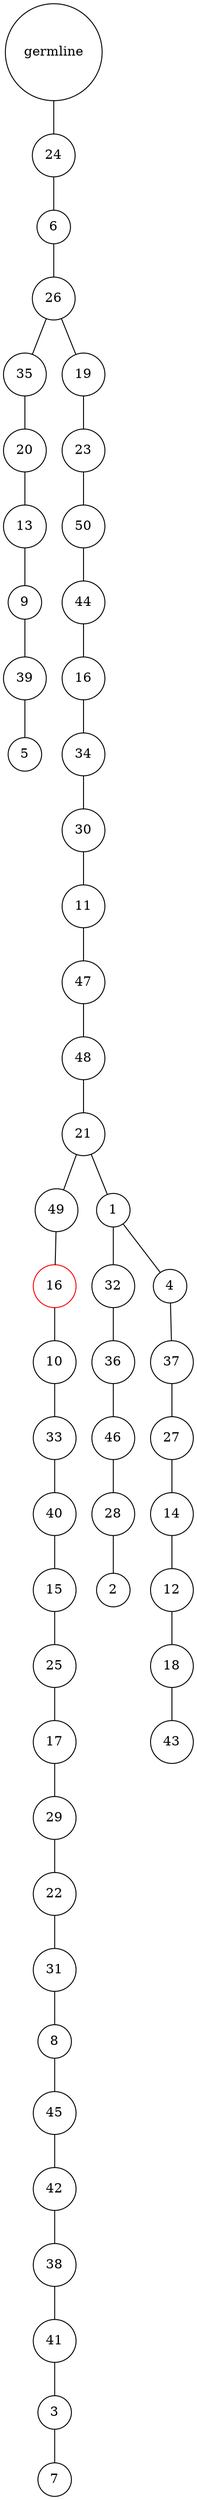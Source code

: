 graph {
	rankdir=UD;
	splines=line;
	node [shape=circle]
	"0x7f961240e6a0" [label="germline"];
	"0x7f961240e6d0" [label="24"];
	"0x7f961240e6a0" -- "0x7f961240e6d0" ;
	"0x7f961240e700" [label="6"];
	"0x7f961240e6d0" -- "0x7f961240e700" ;
	"0x7f961240e730" [label="26"];
	"0x7f961240e700" -- "0x7f961240e730" ;
	"0x7f961240e760" [label="35"];
	"0x7f961240e730" -- "0x7f961240e760" ;
	"0x7f961240e790" [label="20"];
	"0x7f961240e760" -- "0x7f961240e790" ;
	"0x7f961240e7c0" [label="13"];
	"0x7f961240e790" -- "0x7f961240e7c0" ;
	"0x7f961240e7f0" [label="9"];
	"0x7f961240e7c0" -- "0x7f961240e7f0" ;
	"0x7f961240e820" [label="39"];
	"0x7f961240e7f0" -- "0x7f961240e820" ;
	"0x7f961240e850" [label="5"];
	"0x7f961240e820" -- "0x7f961240e850" ;
	"0x7f961240e880" [label="19"];
	"0x7f961240e730" -- "0x7f961240e880" ;
	"0x7f961240e8b0" [label="23"];
	"0x7f961240e880" -- "0x7f961240e8b0" ;
	"0x7f961240e8e0" [label="50"];
	"0x7f961240e8b0" -- "0x7f961240e8e0" ;
	"0x7f961240e910" [label="44"];
	"0x7f961240e8e0" -- "0x7f961240e910" ;
	"0x7f961240e940" [label="16"];
	"0x7f961240e910" -- "0x7f961240e940" ;
	"0x7f961240e970" [label="34"];
	"0x7f961240e940" -- "0x7f961240e970" ;
	"0x7f961240e9a0" [label="30"];
	"0x7f961240e970" -- "0x7f961240e9a0" ;
	"0x7f961240e9d0" [label="11"];
	"0x7f961240e9a0" -- "0x7f961240e9d0" ;
	"0x7f961240ea00" [label="47"];
	"0x7f961240e9d0" -- "0x7f961240ea00" ;
	"0x7f961240ea30" [label="48"];
	"0x7f961240ea00" -- "0x7f961240ea30" ;
	"0x7f961240ea60" [label="21"];
	"0x7f961240ea30" -- "0x7f961240ea60" ;
	"0x7f961240ea90" [label="49"];
	"0x7f961240ea60" -- "0x7f961240ea90" ;
	"0x7f961240eac0" [label="16",color="red"];
	"0x7f961240ea90" -- "0x7f961240eac0" ;
	"0x7f961240eaf0" [label="10"];
	"0x7f961240eac0" -- "0x7f961240eaf0" ;
	"0x7f961240eb20" [label="33"];
	"0x7f961240eaf0" -- "0x7f961240eb20" ;
	"0x7f961240eb50" [label="40"];
	"0x7f961240eb20" -- "0x7f961240eb50" ;
	"0x7f961240eb80" [label="15"];
	"0x7f961240eb50" -- "0x7f961240eb80" ;
	"0x7f961240ebb0" [label="25"];
	"0x7f961240eb80" -- "0x7f961240ebb0" ;
	"0x7f961240ebe0" [label="17"];
	"0x7f961240ebb0" -- "0x7f961240ebe0" ;
	"0x7f961240ec10" [label="29"];
	"0x7f961240ebe0" -- "0x7f961240ec10" ;
	"0x7f961240ec40" [label="22"];
	"0x7f961240ec10" -- "0x7f961240ec40" ;
	"0x7f961240ec70" [label="31"];
	"0x7f961240ec40" -- "0x7f961240ec70" ;
	"0x7f961240eca0" [label="8"];
	"0x7f961240ec70" -- "0x7f961240eca0" ;
	"0x7f961240ecd0" [label="45"];
	"0x7f961240eca0" -- "0x7f961240ecd0" ;
	"0x7f961240ed00" [label="42"];
	"0x7f961240ecd0" -- "0x7f961240ed00" ;
	"0x7f961240ed30" [label="38"];
	"0x7f961240ed00" -- "0x7f961240ed30" ;
	"0x7f961240ed60" [label="41"];
	"0x7f961240ed30" -- "0x7f961240ed60" ;
	"0x7f961240ed90" [label="3"];
	"0x7f961240ed60" -- "0x7f961240ed90" ;
	"0x7f961240edc0" [label="7"];
	"0x7f961240ed90" -- "0x7f961240edc0" ;
	"0x7f961240edf0" [label="1"];
	"0x7f961240ea60" -- "0x7f961240edf0" ;
	"0x7f961240ee20" [label="32"];
	"0x7f961240edf0" -- "0x7f961240ee20" ;
	"0x7f961240ee50" [label="36"];
	"0x7f961240ee20" -- "0x7f961240ee50" ;
	"0x7f961240ee80" [label="46"];
	"0x7f961240ee50" -- "0x7f961240ee80" ;
	"0x7f961240eeb0" [label="28"];
	"0x7f961240ee80" -- "0x7f961240eeb0" ;
	"0x7f961240eee0" [label="2"];
	"0x7f961240eeb0" -- "0x7f961240eee0" ;
	"0x7f961240ef10" [label="4"];
	"0x7f961240edf0" -- "0x7f961240ef10" ;
	"0x7f961240ef40" [label="37"];
	"0x7f961240ef10" -- "0x7f961240ef40" ;
	"0x7f961240ef70" [label="27"];
	"0x7f961240ef40" -- "0x7f961240ef70" ;
	"0x7f961240efa0" [label="14"];
	"0x7f961240ef70" -- "0x7f961240efa0" ;
	"0x7f961240efd0" [label="12"];
	"0x7f961240efa0" -- "0x7f961240efd0" ;
	"0x7f9612413040" [label="18"];
	"0x7f961240efd0" -- "0x7f9612413040" ;
	"0x7f9612413070" [label="43"];
	"0x7f9612413040" -- "0x7f9612413070" ;
}
